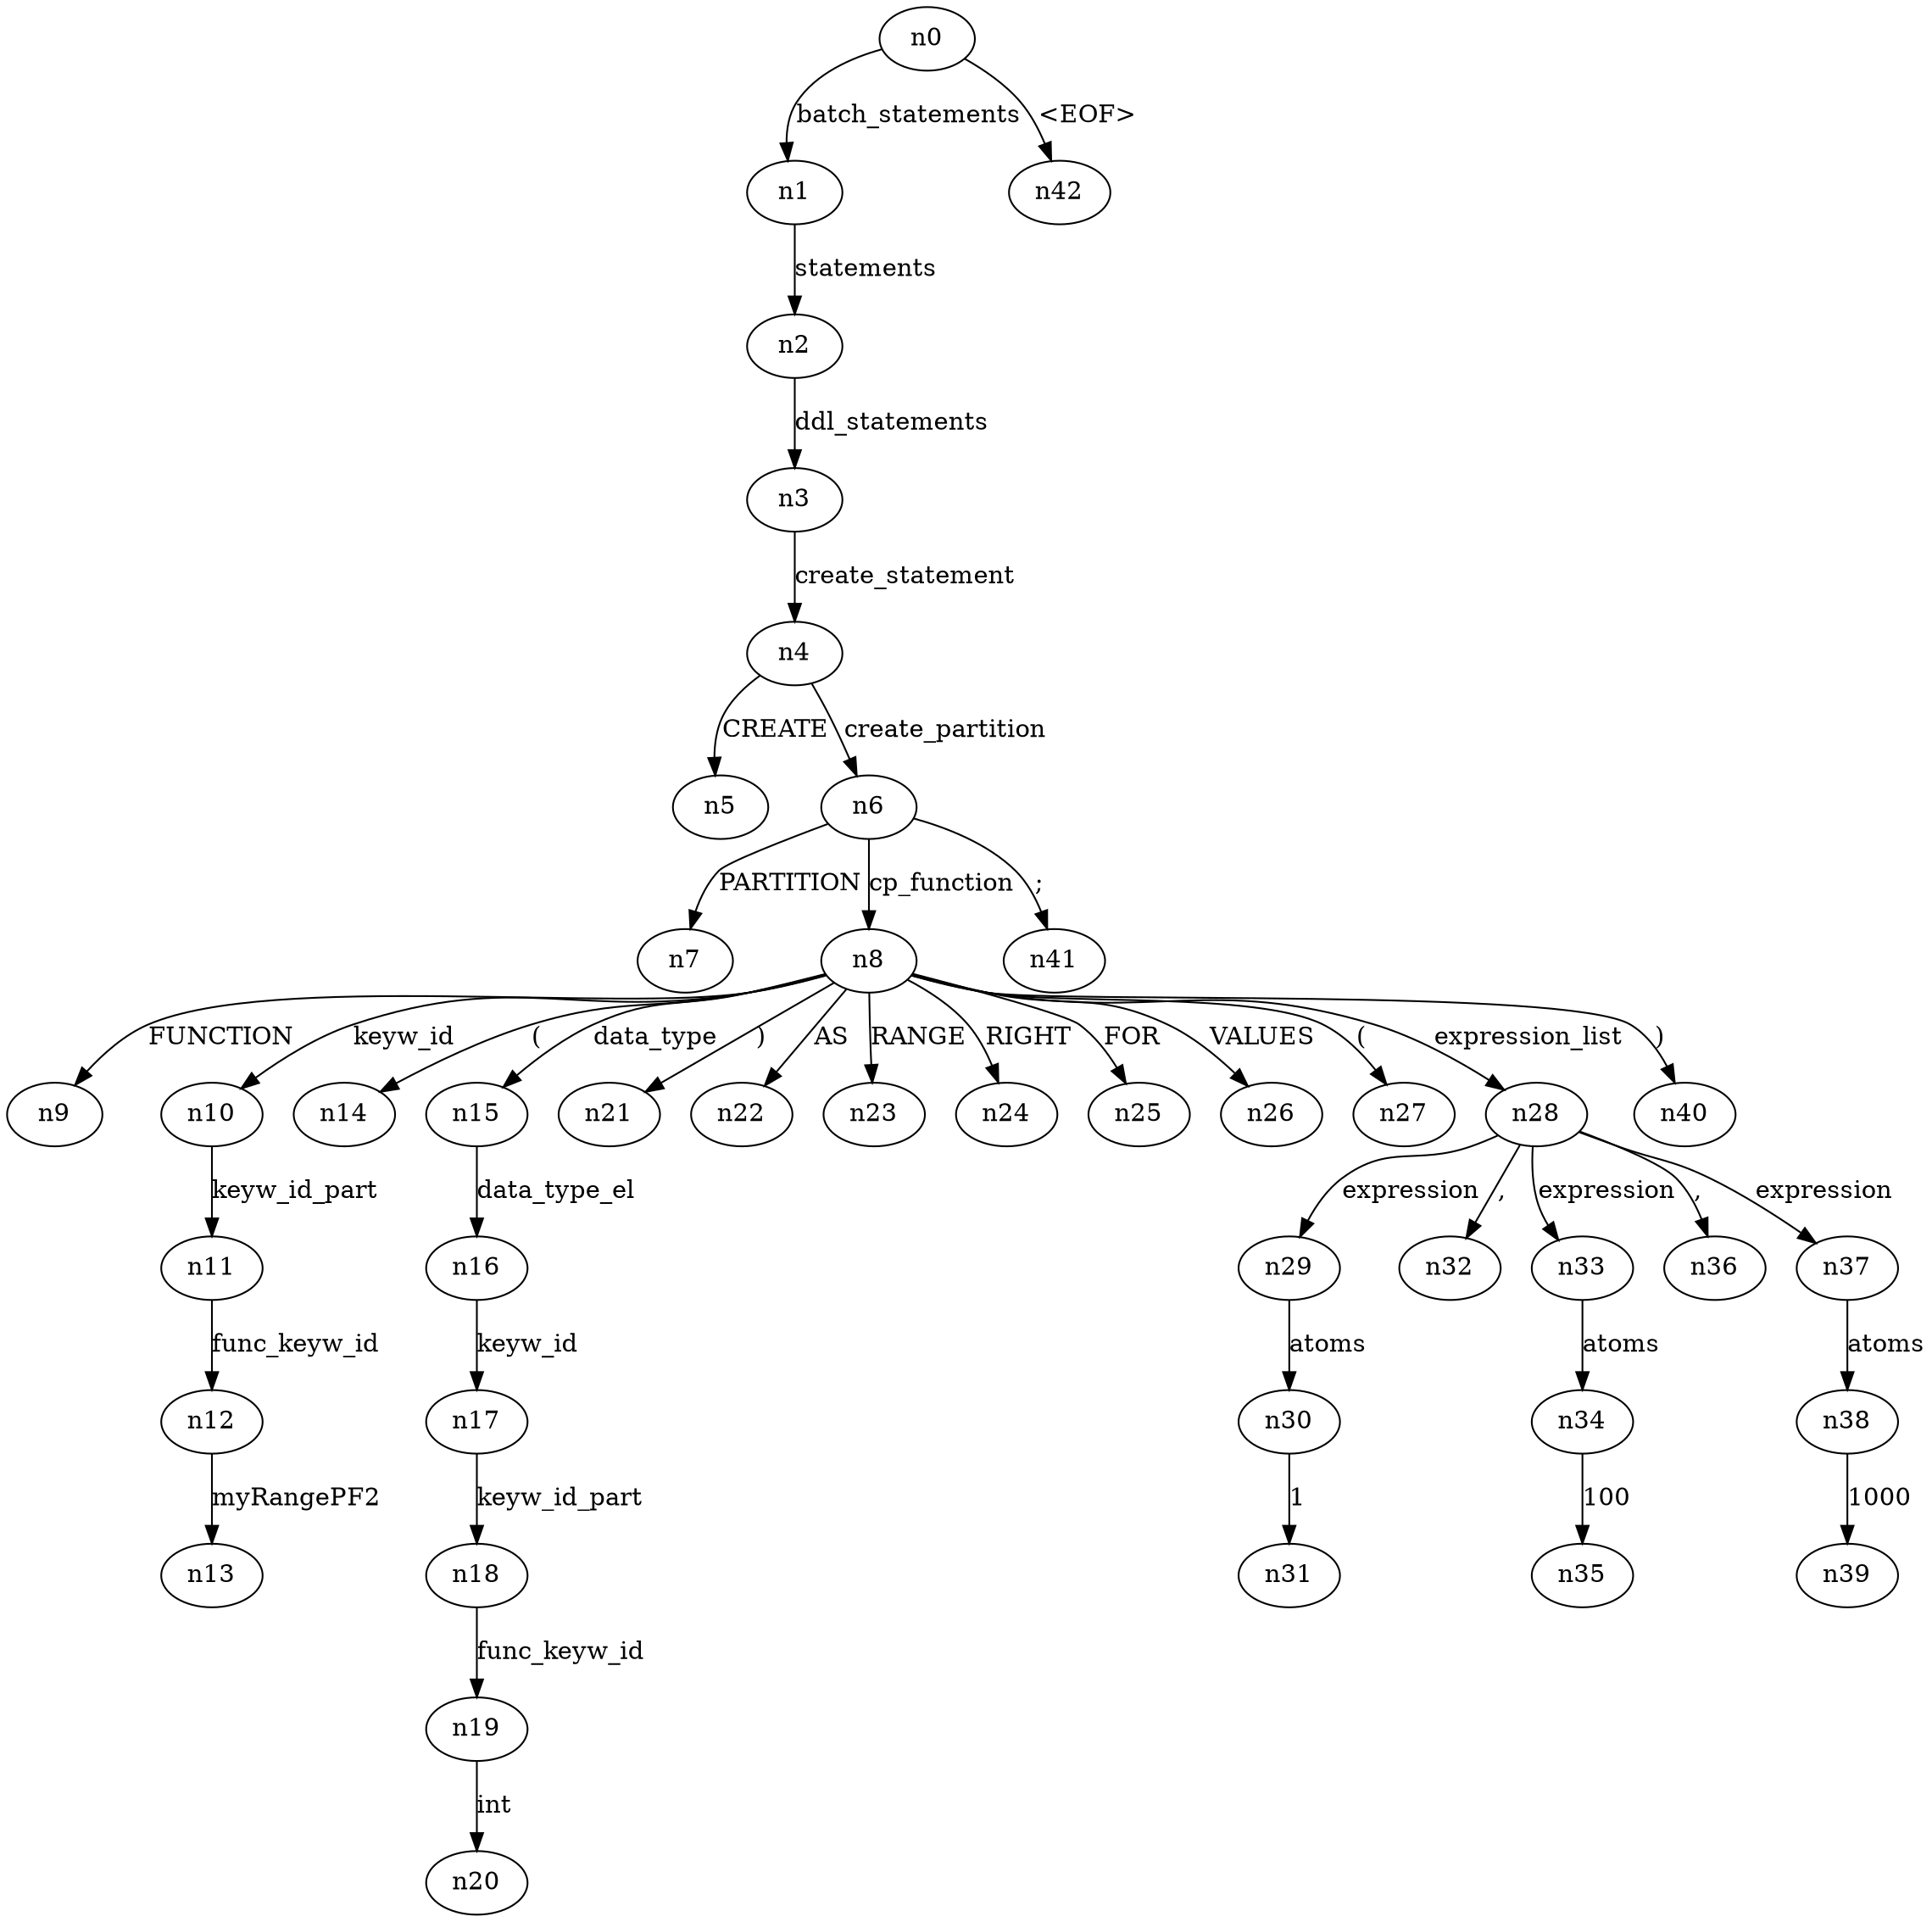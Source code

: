 digraph ParseTree {
  n0 -> n1 [label="batch_statements"];
  n1 -> n2 [label="statements"];
  n2 -> n3 [label="ddl_statements"];
  n3 -> n4 [label="create_statement"];
  n4 -> n5 [label="CREATE"];
  n4 -> n6 [label="create_partition"];
  n6 -> n7 [label="PARTITION"];
  n6 -> n8 [label="cp_function"];
  n8 -> n9 [label="FUNCTION"];
  n8 -> n10 [label="keyw_id"];
  n10 -> n11 [label="keyw_id_part"];
  n11 -> n12 [label="func_keyw_id"];
  n12 -> n13 [label="myRangePF2"];
  n8 -> n14 [label="("];
  n8 -> n15 [label="data_type"];
  n15 -> n16 [label="data_type_el"];
  n16 -> n17 [label="keyw_id"];
  n17 -> n18 [label="keyw_id_part"];
  n18 -> n19 [label="func_keyw_id"];
  n19 -> n20 [label="int"];
  n8 -> n21 [label=")"];
  n8 -> n22 [label="AS"];
  n8 -> n23 [label="RANGE"];
  n8 -> n24 [label="RIGHT"];
  n8 -> n25 [label="FOR"];
  n8 -> n26 [label="VALUES"];
  n8 -> n27 [label="("];
  n8 -> n28 [label="expression_list"];
  n28 -> n29 [label="expression"];
  n29 -> n30 [label="atoms"];
  n30 -> n31 [label="1"];
  n28 -> n32 [label=","];
  n28 -> n33 [label="expression"];
  n33 -> n34 [label="atoms"];
  n34 -> n35 [label="100"];
  n28 -> n36 [label=","];
  n28 -> n37 [label="expression"];
  n37 -> n38 [label="atoms"];
  n38 -> n39 [label="1000"];
  n8 -> n40 [label=")"];
  n6 -> n41 [label=";"];
  n0 -> n42 [label="<EOF>"];
}